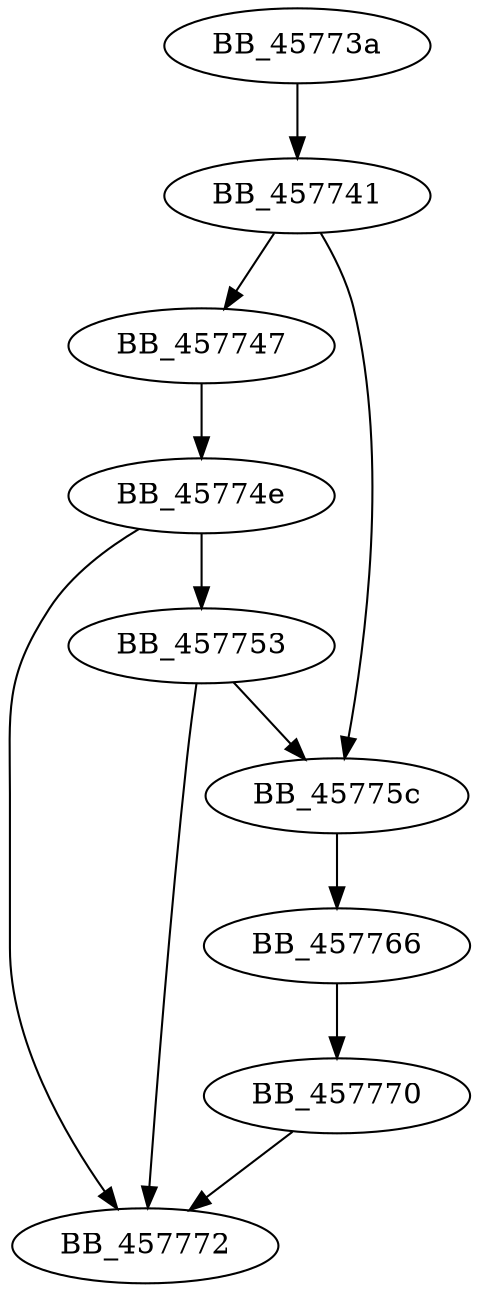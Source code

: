 DiGraph sub_45773A{
BB_45773a->BB_457741
BB_457741->BB_457747
BB_457741->BB_45775c
BB_457747->BB_45774e
BB_45774e->BB_457753
BB_45774e->BB_457772
BB_457753->BB_45775c
BB_457753->BB_457772
BB_45775c->BB_457766
BB_457766->BB_457770
BB_457770->BB_457772
}
